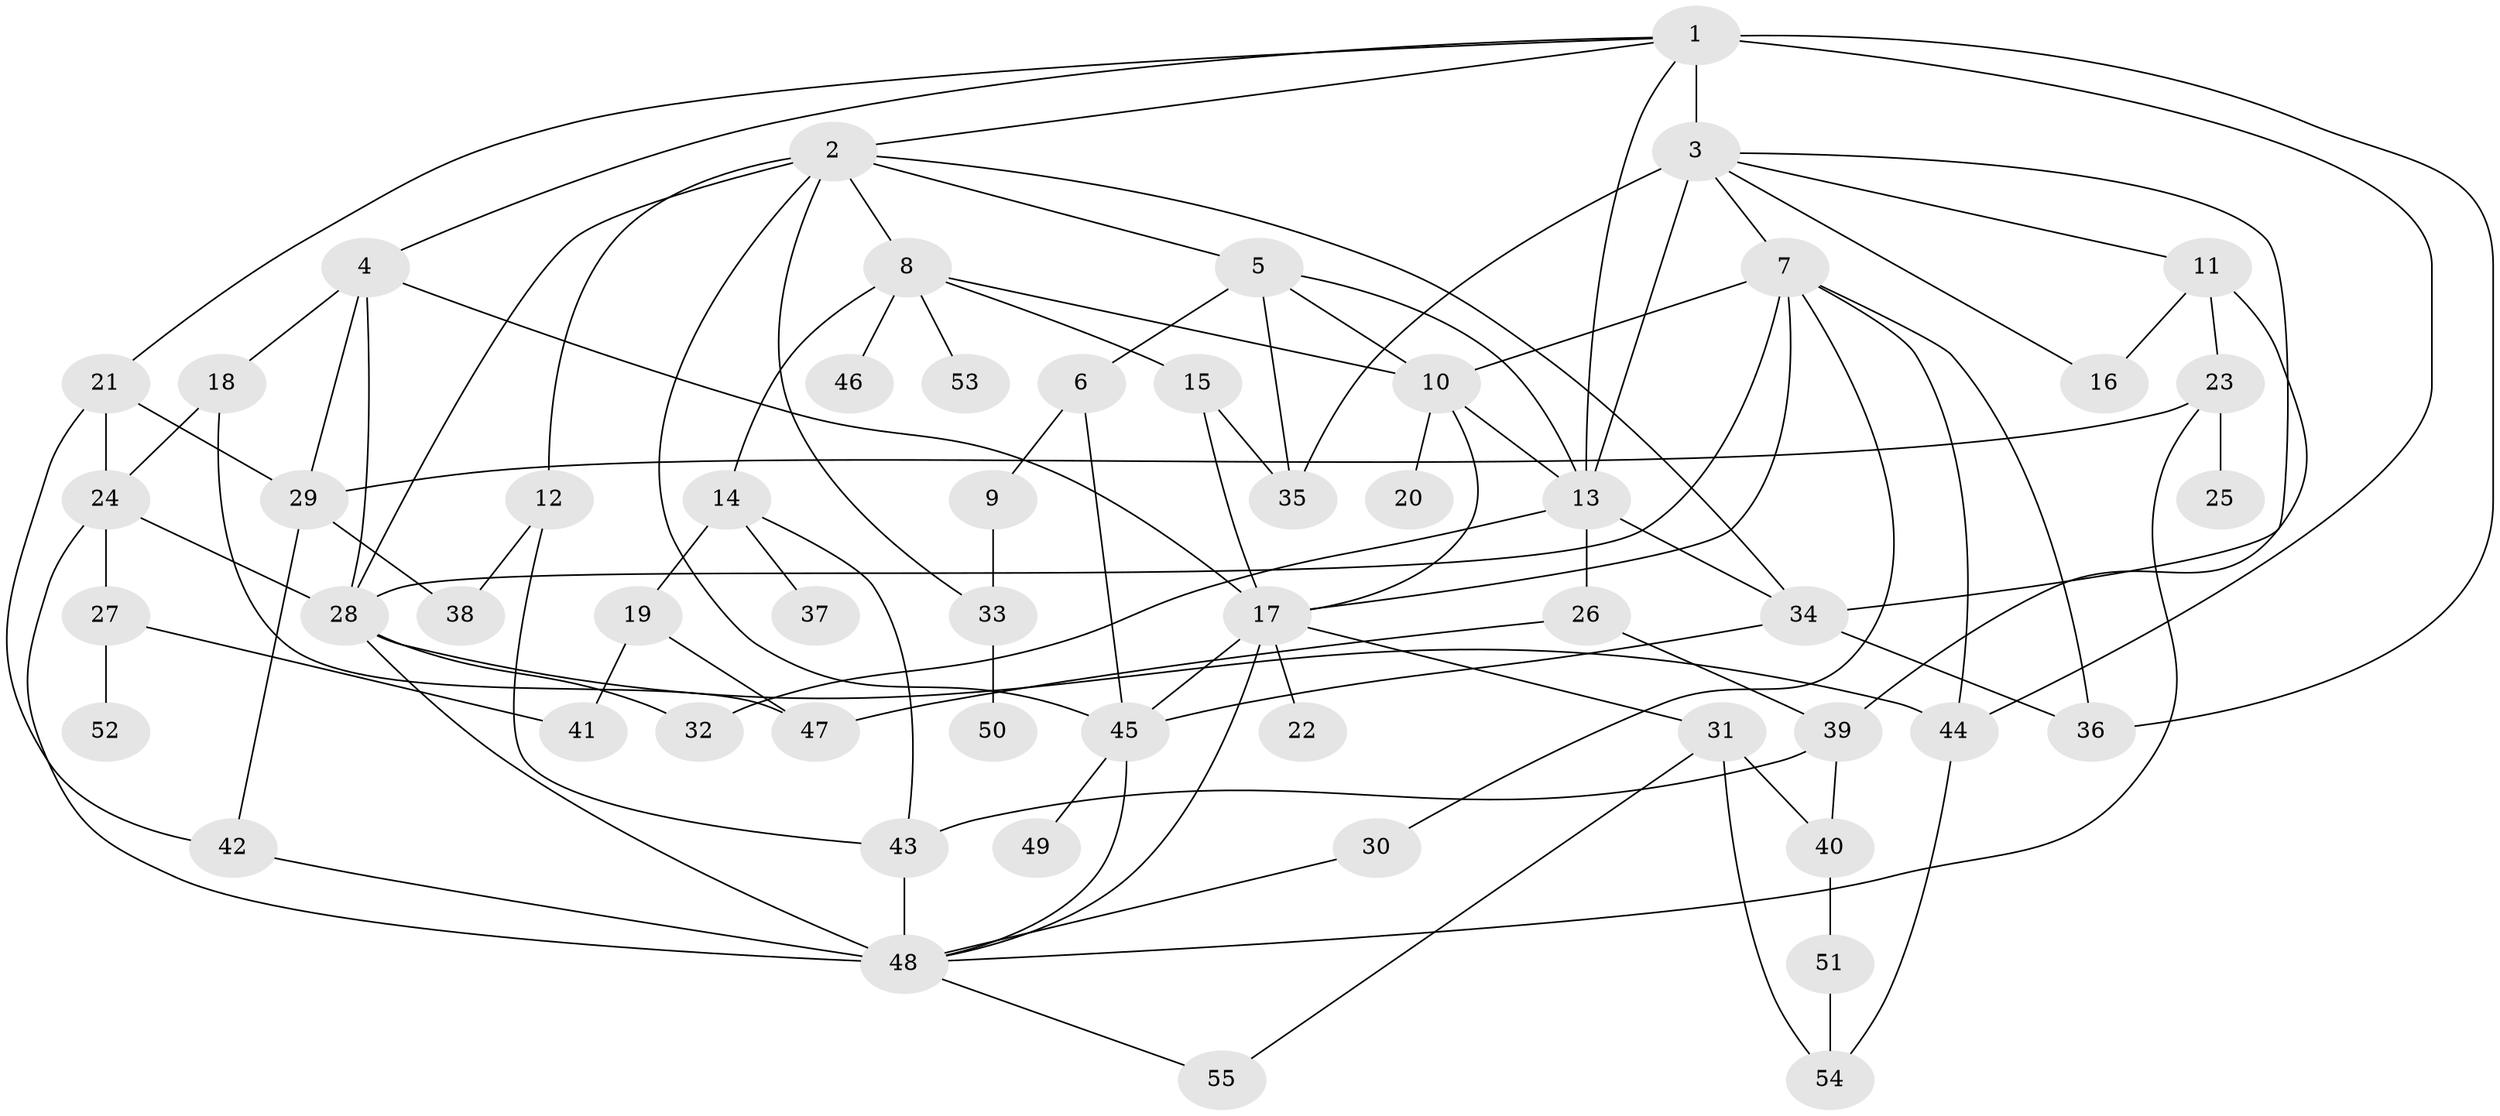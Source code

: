 // original degree distribution, {4: 0.16363636363636364, 9: 0.00909090909090909, 8: 0.01818181818181818, 5: 0.06363636363636363, 6: 0.045454545454545456, 2: 0.3, 3: 0.20909090909090908, 7: 0.00909090909090909, 1: 0.18181818181818182}
// Generated by graph-tools (version 1.1) at 2025/34/03/09/25 02:34:01]
// undirected, 55 vertices, 101 edges
graph export_dot {
graph [start="1"]
  node [color=gray90,style=filled];
  1;
  2;
  3;
  4;
  5;
  6;
  7;
  8;
  9;
  10;
  11;
  12;
  13;
  14;
  15;
  16;
  17;
  18;
  19;
  20;
  21;
  22;
  23;
  24;
  25;
  26;
  27;
  28;
  29;
  30;
  31;
  32;
  33;
  34;
  35;
  36;
  37;
  38;
  39;
  40;
  41;
  42;
  43;
  44;
  45;
  46;
  47;
  48;
  49;
  50;
  51;
  52;
  53;
  54;
  55;
  1 -- 2 [weight=1.0];
  1 -- 3 [weight=3.0];
  1 -- 4 [weight=1.0];
  1 -- 13 [weight=1.0];
  1 -- 21 [weight=1.0];
  1 -- 36 [weight=1.0];
  1 -- 44 [weight=1.0];
  2 -- 5 [weight=1.0];
  2 -- 8 [weight=1.0];
  2 -- 12 [weight=1.0];
  2 -- 28 [weight=1.0];
  2 -- 33 [weight=1.0];
  2 -- 34 [weight=1.0];
  2 -- 45 [weight=1.0];
  3 -- 7 [weight=1.0];
  3 -- 11 [weight=1.0];
  3 -- 13 [weight=2.0];
  3 -- 16 [weight=1.0];
  3 -- 34 [weight=1.0];
  3 -- 35 [weight=1.0];
  4 -- 17 [weight=1.0];
  4 -- 18 [weight=1.0];
  4 -- 28 [weight=1.0];
  4 -- 29 [weight=1.0];
  5 -- 6 [weight=1.0];
  5 -- 10 [weight=1.0];
  5 -- 13 [weight=1.0];
  5 -- 35 [weight=1.0];
  6 -- 9 [weight=1.0];
  6 -- 45 [weight=1.0];
  7 -- 10 [weight=1.0];
  7 -- 17 [weight=1.0];
  7 -- 28 [weight=1.0];
  7 -- 30 [weight=1.0];
  7 -- 36 [weight=1.0];
  7 -- 44 [weight=1.0];
  8 -- 10 [weight=1.0];
  8 -- 14 [weight=1.0];
  8 -- 15 [weight=1.0];
  8 -- 46 [weight=1.0];
  8 -- 53 [weight=1.0];
  9 -- 33 [weight=1.0];
  10 -- 13 [weight=1.0];
  10 -- 17 [weight=1.0];
  10 -- 20 [weight=1.0];
  11 -- 16 [weight=1.0];
  11 -- 23 [weight=1.0];
  11 -- 39 [weight=1.0];
  12 -- 38 [weight=1.0];
  12 -- 43 [weight=1.0];
  13 -- 26 [weight=1.0];
  13 -- 32 [weight=1.0];
  13 -- 34 [weight=1.0];
  14 -- 19 [weight=1.0];
  14 -- 37 [weight=1.0];
  14 -- 43 [weight=1.0];
  15 -- 17 [weight=1.0];
  15 -- 35 [weight=1.0];
  17 -- 22 [weight=2.0];
  17 -- 31 [weight=1.0];
  17 -- 45 [weight=2.0];
  17 -- 48 [weight=1.0];
  18 -- 24 [weight=1.0];
  18 -- 47 [weight=1.0];
  19 -- 41 [weight=1.0];
  19 -- 47 [weight=1.0];
  21 -- 24 [weight=1.0];
  21 -- 29 [weight=1.0];
  21 -- 42 [weight=1.0];
  23 -- 25 [weight=1.0];
  23 -- 29 [weight=1.0];
  23 -- 48 [weight=1.0];
  24 -- 27 [weight=2.0];
  24 -- 28 [weight=1.0];
  24 -- 48 [weight=1.0];
  26 -- 39 [weight=1.0];
  26 -- 47 [weight=1.0];
  27 -- 41 [weight=1.0];
  27 -- 52 [weight=1.0];
  28 -- 32 [weight=1.0];
  28 -- 44 [weight=1.0];
  28 -- 48 [weight=2.0];
  29 -- 38 [weight=1.0];
  29 -- 42 [weight=1.0];
  30 -- 48 [weight=1.0];
  31 -- 40 [weight=1.0];
  31 -- 54 [weight=1.0];
  31 -- 55 [weight=1.0];
  33 -- 50 [weight=1.0];
  34 -- 36 [weight=2.0];
  34 -- 45 [weight=1.0];
  39 -- 40 [weight=1.0];
  39 -- 43 [weight=1.0];
  40 -- 51 [weight=1.0];
  42 -- 48 [weight=2.0];
  43 -- 48 [weight=1.0];
  44 -- 54 [weight=1.0];
  45 -- 48 [weight=1.0];
  45 -- 49 [weight=1.0];
  48 -- 55 [weight=1.0];
  51 -- 54 [weight=1.0];
}
